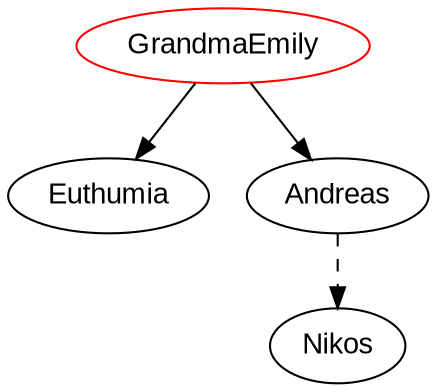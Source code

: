 digraph "Baratheon" {
graph ["rankdir"="TB"]
node ["fontname"="Arial"]
edge ["class"="link-class"]
"GrandmaEmily" ["color"="red"]
"GrandmaEmily" -> "Euthumia"
"GrandmaEmily" -> "Andreas"
"Andreas" -> "Nikos" ["weight"="5","style"="dashed"]
}